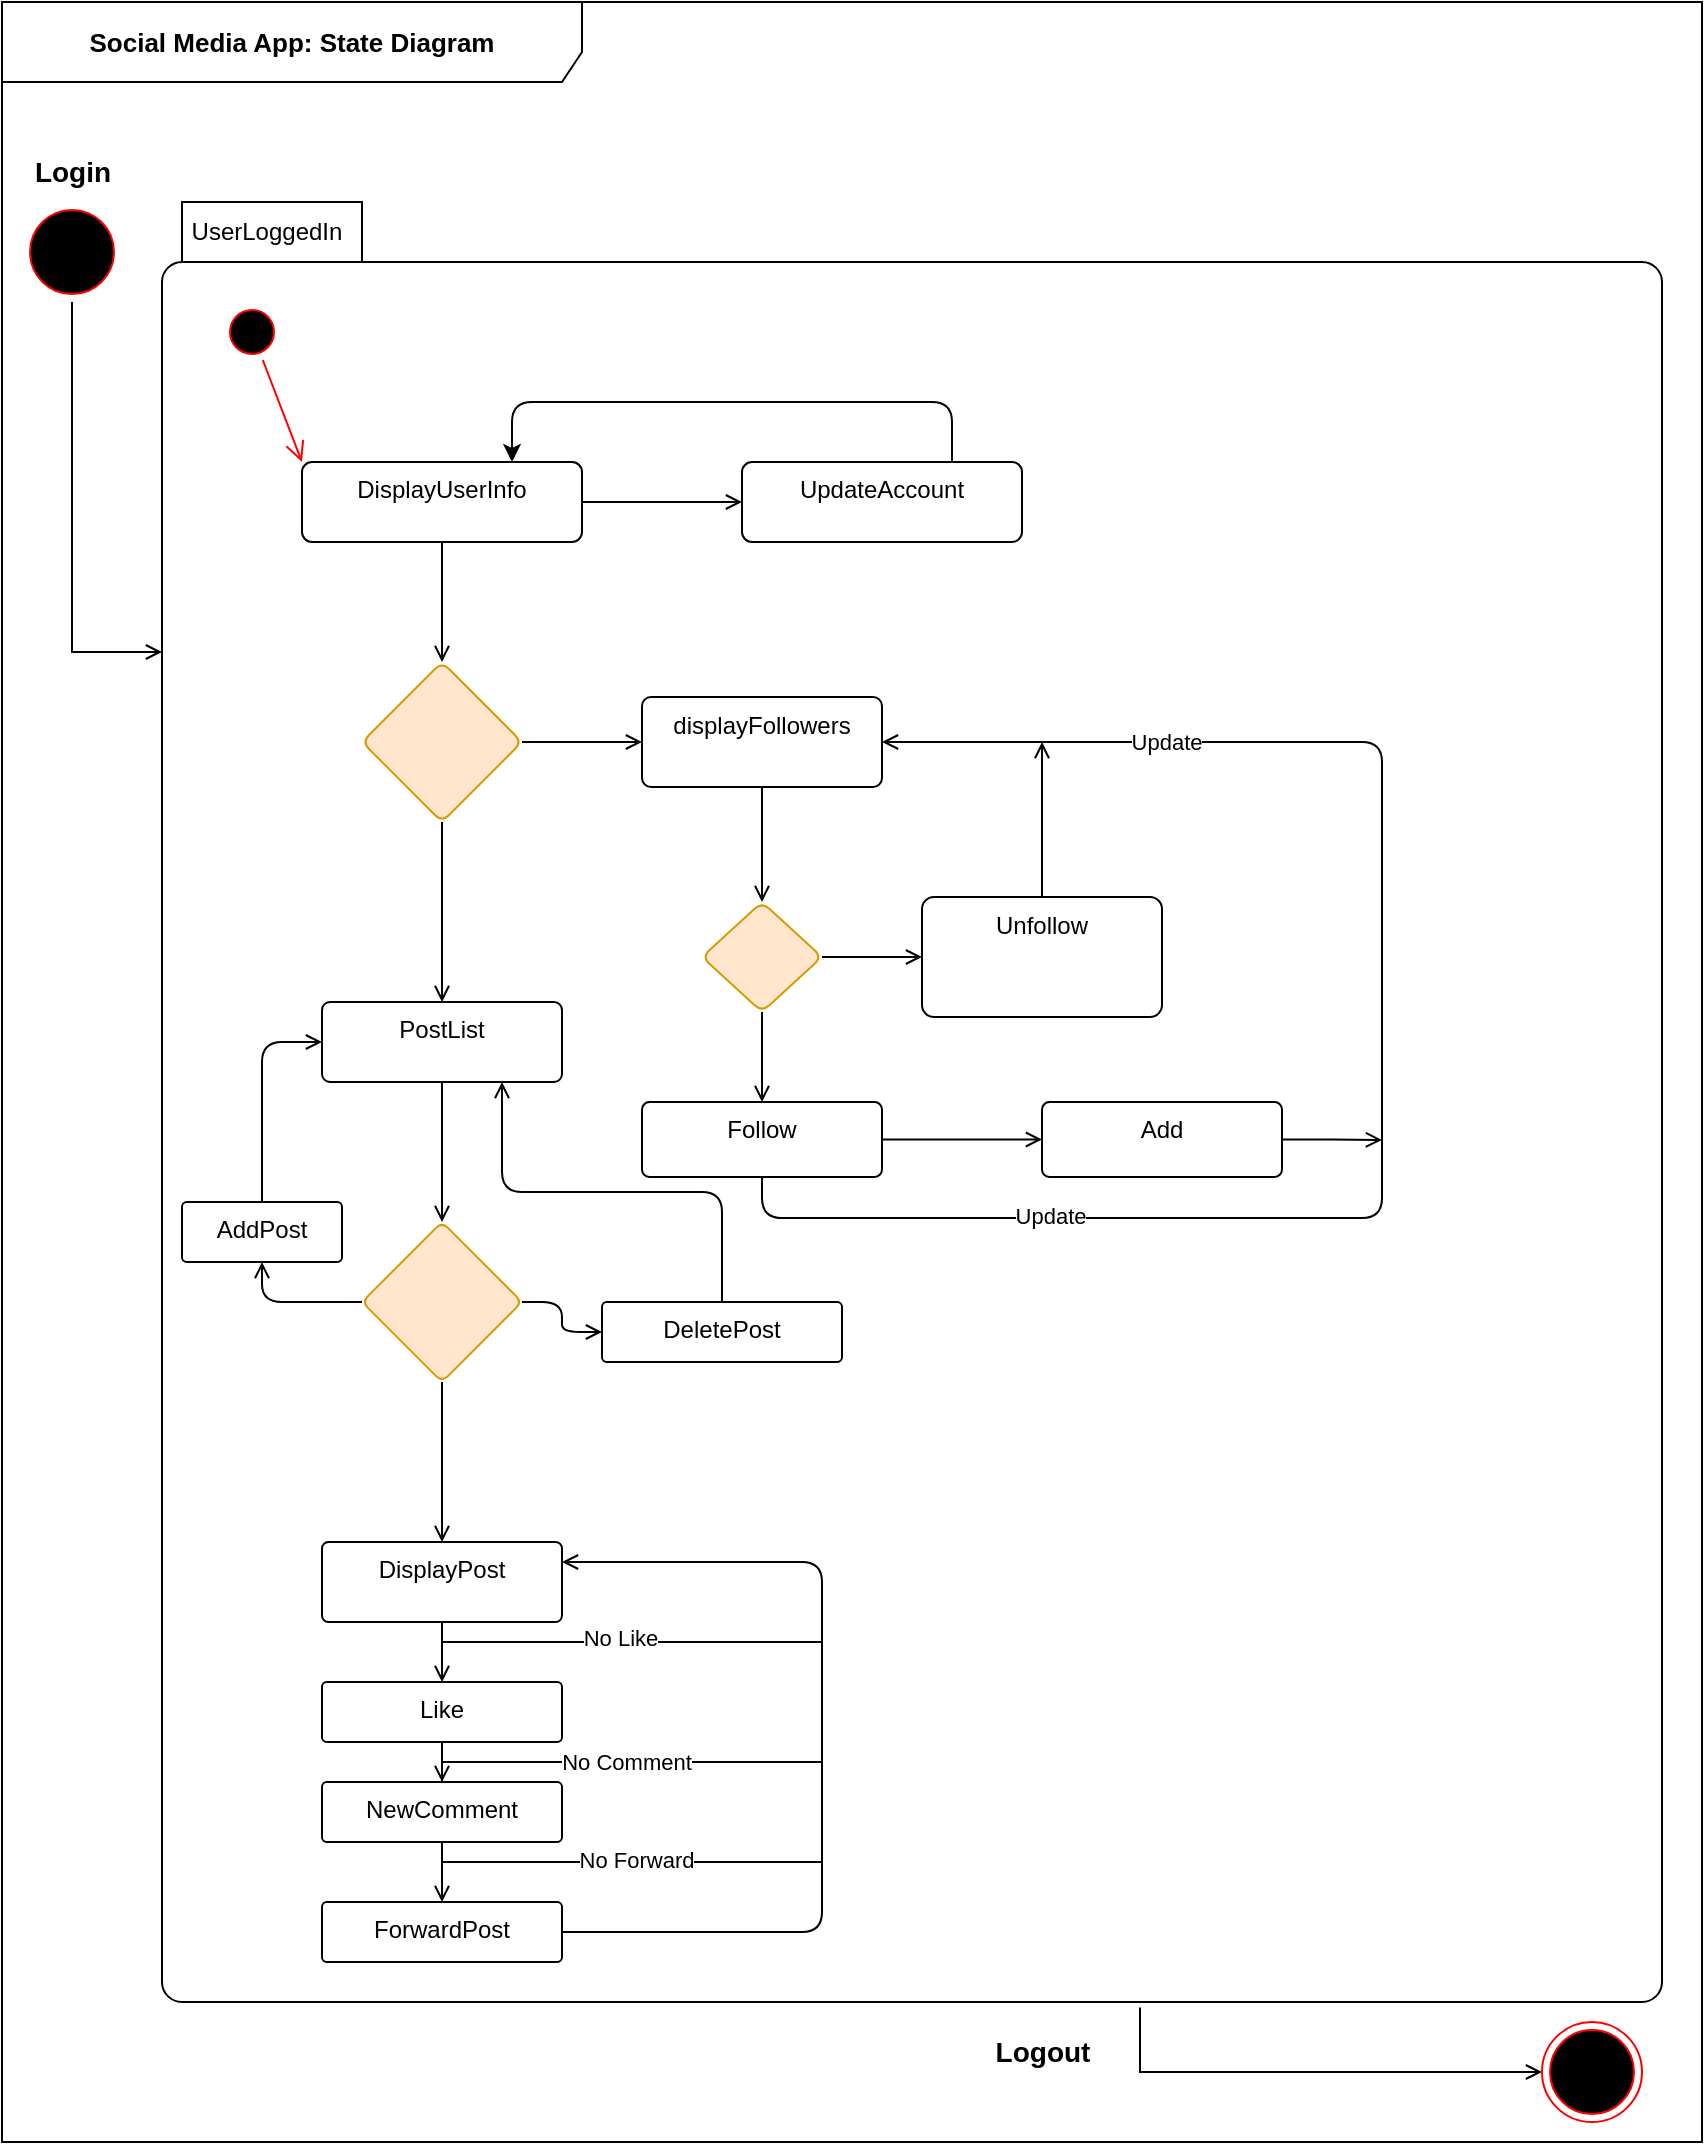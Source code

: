 <mxfile version="22.0.8" type="device">
  <diagram name="Page-1" id="t45h5Vx1E8hnnQfGSe_M">
    <mxGraphModel dx="1219" dy="1100" grid="1" gridSize="10" guides="1" tooltips="1" connect="1" arrows="1" fold="1" page="1" pageScale="1" pageWidth="850" pageHeight="1100" math="0" shadow="0">
      <root>
        <mxCell id="0" />
        <mxCell id="1" parent="0" />
        <mxCell id="5-BZjypIEKcRVEe4DaxC-1" value="&lt;b&gt;&lt;font style=&quot;font-size: 13px;&quot;&gt;Social Media App: State Diagram&lt;/font&gt;&lt;/b&gt;" style="shape=umlFrame;whiteSpace=wrap;html=1;pointerEvents=0;width=290;height=40;" vertex="1" parent="1">
          <mxGeometry width="850" height="1070" as="geometry" />
        </mxCell>
        <mxCell id="5-BZjypIEKcRVEe4DaxC-10" style="edgeStyle=orthogonalEdgeStyle;rounded=0;orthogonalLoop=1;jettySize=auto;html=1;entryX=0;entryY=0.5;entryDx=0;entryDy=0;exitX=0.652;exitY=1.003;exitDx=0;exitDy=0;exitPerimeter=0;endArrow=open;endFill=0;" edge="1" parent="1" source="5-BZjypIEKcRVEe4DaxC-16" target="5-BZjypIEKcRVEe4DaxC-9">
          <mxGeometry relative="1" as="geometry">
            <mxPoint x="435" y="970" as="sourcePoint" />
          </mxGeometry>
        </mxCell>
        <mxCell id="5-BZjypIEKcRVEe4DaxC-5" value="" style="ellipse;html=1;shape=startState;fillColor=#000000;strokeColor=#ff0000;" vertex="1" parent="1">
          <mxGeometry x="10" y="100" width="50" height="50" as="geometry" />
        </mxCell>
        <mxCell id="5-BZjypIEKcRVEe4DaxC-7" value="Login" style="text;html=1;align=center;verticalAlign=middle;resizable=0;points=[];autosize=1;strokeColor=none;fillColor=none;fontStyle=1;fontSize=14;" vertex="1" parent="1">
          <mxGeometry x="5" y="70" width="60" height="30" as="geometry" />
        </mxCell>
        <mxCell id="5-BZjypIEKcRVEe4DaxC-8" style="edgeStyle=orthogonalEdgeStyle;rounded=0;orthogonalLoop=1;jettySize=auto;html=1;exitX=0.5;exitY=1;exitDx=0;exitDy=0;entryX=0;entryY=0;entryDx=0;entryDy=225;entryPerimeter=0;endArrow=open;endFill=0;" edge="1" parent="1" source="5-BZjypIEKcRVEe4DaxC-5" target="5-BZjypIEKcRVEe4DaxC-16">
          <mxGeometry relative="1" as="geometry">
            <mxPoint x="70" y="391.9" as="targetPoint" />
          </mxGeometry>
        </mxCell>
        <mxCell id="5-BZjypIEKcRVEe4DaxC-9" value="" style="ellipse;html=1;shape=endState;fillColor=#000000;strokeColor=#ff0000;" vertex="1" parent="1">
          <mxGeometry x="770" y="1010" width="50" height="50" as="geometry" />
        </mxCell>
        <mxCell id="5-BZjypIEKcRVEe4DaxC-11" value="Logout" style="text;html=1;align=center;verticalAlign=middle;resizable=0;points=[];autosize=1;strokeColor=none;fillColor=none;fontStyle=1;fontSize=14;" vertex="1" parent="1">
          <mxGeometry x="485" y="1010" width="70" height="30" as="geometry" />
        </mxCell>
        <mxCell id="5-BZjypIEKcRVEe4DaxC-16" value="UserLoggedIn" style="shape=folder;align=center;verticalAlign=middle;fontStyle=0;tabWidth=100;tabHeight=30;tabPosition=left;html=1;boundedLbl=1;labelInHeader=1;rounded=1;absoluteArcSize=1;arcSize=10;whiteSpace=wrap;" vertex="1" parent="1">
          <mxGeometry x="80" y="100" width="750" height="900" as="geometry" />
        </mxCell>
        <mxCell id="5-BZjypIEKcRVEe4DaxC-18" value="" style="ellipse;html=1;shape=startState;fillColor=#000000;strokeColor=#ff0000;" vertex="1" parent="1">
          <mxGeometry x="110" y="150" width="30" height="30" as="geometry" />
        </mxCell>
        <mxCell id="5-BZjypIEKcRVEe4DaxC-19" value="" style="html=1;verticalAlign=bottom;endArrow=open;endSize=8;strokeColor=#ff0000;rounded=0;entryX=0;entryY=0;entryDx=0;entryDy=0;" edge="1" source="5-BZjypIEKcRVEe4DaxC-18" parent="1" target="5-BZjypIEKcRVEe4DaxC-20">
          <mxGeometry relative="1" as="geometry">
            <mxPoint x="125" y="240" as="targetPoint" />
          </mxGeometry>
        </mxCell>
        <mxCell id="5-BZjypIEKcRVEe4DaxC-22" value="" style="edgeStyle=orthogonalEdgeStyle;rounded=0;orthogonalLoop=1;jettySize=auto;html=1;endArrow=open;endFill=0;" edge="1" parent="1" source="5-BZjypIEKcRVEe4DaxC-20" target="5-BZjypIEKcRVEe4DaxC-21">
          <mxGeometry relative="1" as="geometry" />
        </mxCell>
        <mxCell id="5-BZjypIEKcRVEe4DaxC-27" value="" style="edgeStyle=orthogonalEdgeStyle;rounded=0;orthogonalLoop=1;jettySize=auto;html=1;endArrow=open;endFill=0;" edge="1" parent="1" source="5-BZjypIEKcRVEe4DaxC-20" target="5-BZjypIEKcRVEe4DaxC-26">
          <mxGeometry relative="1" as="geometry" />
        </mxCell>
        <mxCell id="5-BZjypIEKcRVEe4DaxC-20" value="DisplayUserInfo" style="html=1;align=center;verticalAlign=top;rounded=1;absoluteArcSize=1;arcSize=10;dashed=0;whiteSpace=wrap;" vertex="1" parent="1">
          <mxGeometry x="150" y="230" width="140" height="40" as="geometry" />
        </mxCell>
        <mxCell id="5-BZjypIEKcRVEe4DaxC-23" style="edgeStyle=orthogonalEdgeStyle;rounded=1;orthogonalLoop=1;jettySize=auto;html=1;exitX=0.75;exitY=0;exitDx=0;exitDy=0;entryX=0.75;entryY=0;entryDx=0;entryDy=0;" edge="1" parent="1" source="5-BZjypIEKcRVEe4DaxC-21" target="5-BZjypIEKcRVEe4DaxC-20">
          <mxGeometry relative="1" as="geometry">
            <Array as="points">
              <mxPoint x="475" y="200" />
              <mxPoint x="255" y="200" />
            </Array>
          </mxGeometry>
        </mxCell>
        <mxCell id="5-BZjypIEKcRVEe4DaxC-21" value="UpdateAccount" style="html=1;align=center;verticalAlign=top;rounded=1;absoluteArcSize=1;arcSize=10;dashed=0;whiteSpace=wrap;" vertex="1" parent="1">
          <mxGeometry x="370" y="230" width="140" height="40" as="geometry" />
        </mxCell>
        <mxCell id="5-BZjypIEKcRVEe4DaxC-29" value="" style="edgeStyle=orthogonalEdgeStyle;rounded=0;orthogonalLoop=1;jettySize=auto;html=1;endArrow=open;endFill=0;" edge="1" parent="1" source="5-BZjypIEKcRVEe4DaxC-26" target="5-BZjypIEKcRVEe4DaxC-28">
          <mxGeometry relative="1" as="geometry" />
        </mxCell>
        <mxCell id="5-BZjypIEKcRVEe4DaxC-45" value="" style="edgeStyle=orthogonalEdgeStyle;rounded=0;orthogonalLoop=1;jettySize=auto;html=1;endArrow=open;endFill=0;" edge="1" parent="1" source="5-BZjypIEKcRVEe4DaxC-26" target="5-BZjypIEKcRVEe4DaxC-44">
          <mxGeometry relative="1" as="geometry" />
        </mxCell>
        <mxCell id="5-BZjypIEKcRVEe4DaxC-26" value="" style="rhombus;whiteSpace=wrap;html=1;verticalAlign=top;rounded=1;arcSize=10;dashed=0;fillColor=#ffe6cc;strokeColor=#d79b00;" vertex="1" parent="1">
          <mxGeometry x="180" y="330" width="80" height="80" as="geometry" />
        </mxCell>
        <mxCell id="5-BZjypIEKcRVEe4DaxC-31" value="" style="edgeStyle=orthogonalEdgeStyle;rounded=0;orthogonalLoop=1;jettySize=auto;html=1;endArrow=open;endFill=0;" edge="1" parent="1" source="5-BZjypIEKcRVEe4DaxC-28" target="5-BZjypIEKcRVEe4DaxC-30">
          <mxGeometry relative="1" as="geometry" />
        </mxCell>
        <mxCell id="5-BZjypIEKcRVEe4DaxC-28" value="displayFollowers" style="whiteSpace=wrap;html=1;verticalAlign=top;rounded=1;arcSize=10;dashed=0;" vertex="1" parent="1">
          <mxGeometry x="320" y="347.5" width="120" height="45" as="geometry" />
        </mxCell>
        <mxCell id="5-BZjypIEKcRVEe4DaxC-33" value="" style="edgeStyle=orthogonalEdgeStyle;rounded=0;orthogonalLoop=1;jettySize=auto;html=1;endArrow=open;endFill=0;" edge="1" parent="1" source="5-BZjypIEKcRVEe4DaxC-30" target="5-BZjypIEKcRVEe4DaxC-32">
          <mxGeometry relative="1" as="geometry" />
        </mxCell>
        <mxCell id="5-BZjypIEKcRVEe4DaxC-35" value="" style="edgeStyle=orthogonalEdgeStyle;rounded=0;orthogonalLoop=1;jettySize=auto;html=1;endArrow=open;endFill=0;" edge="1" parent="1" source="5-BZjypIEKcRVEe4DaxC-30" target="5-BZjypIEKcRVEe4DaxC-34">
          <mxGeometry relative="1" as="geometry" />
        </mxCell>
        <mxCell id="5-BZjypIEKcRVEe4DaxC-30" value="" style="rhombus;whiteSpace=wrap;html=1;verticalAlign=top;rounded=1;arcSize=10;dashed=0;fillColor=#ffe6cc;strokeColor=#d79b00;" vertex="1" parent="1">
          <mxGeometry x="350" y="450" width="60" height="55" as="geometry" />
        </mxCell>
        <mxCell id="5-BZjypIEKcRVEe4DaxC-42" style="edgeStyle=orthogonalEdgeStyle;rounded=0;orthogonalLoop=1;jettySize=auto;html=1;exitX=0.5;exitY=0;exitDx=0;exitDy=0;endArrow=open;endFill=0;" edge="1" parent="1" source="5-BZjypIEKcRVEe4DaxC-32">
          <mxGeometry relative="1" as="geometry">
            <mxPoint x="520" y="370" as="targetPoint" />
          </mxGeometry>
        </mxCell>
        <mxCell id="5-BZjypIEKcRVEe4DaxC-32" value="Unfollow" style="whiteSpace=wrap;html=1;verticalAlign=top;rounded=1;arcSize=10;dashed=0;" vertex="1" parent="1">
          <mxGeometry x="460" y="447.5" width="120" height="60" as="geometry" />
        </mxCell>
        <mxCell id="5-BZjypIEKcRVEe4DaxC-37" value="" style="edgeStyle=orthogonalEdgeStyle;rounded=0;orthogonalLoop=1;jettySize=auto;html=1;endArrow=open;endFill=0;" edge="1" parent="1" source="5-BZjypIEKcRVEe4DaxC-34" target="5-BZjypIEKcRVEe4DaxC-36">
          <mxGeometry relative="1" as="geometry" />
        </mxCell>
        <mxCell id="5-BZjypIEKcRVEe4DaxC-38" style="edgeStyle=orthogonalEdgeStyle;rounded=1;orthogonalLoop=1;jettySize=auto;html=1;exitX=0.5;exitY=1;exitDx=0;exitDy=0;entryX=1;entryY=0.5;entryDx=0;entryDy=0;endArrow=open;endFill=0;" edge="1" parent="1" source="5-BZjypIEKcRVEe4DaxC-34" target="5-BZjypIEKcRVEe4DaxC-28">
          <mxGeometry relative="1" as="geometry">
            <Array as="points">
              <mxPoint x="380" y="608" />
              <mxPoint x="690" y="608" />
              <mxPoint x="690" y="370" />
            </Array>
          </mxGeometry>
        </mxCell>
        <mxCell id="5-BZjypIEKcRVEe4DaxC-39" value="Update" style="edgeLabel;html=1;align=center;verticalAlign=middle;resizable=0;points=[];" vertex="1" connectable="0" parent="5-BZjypIEKcRVEe4DaxC-38">
          <mxGeometry x="-0.598" y="1" relative="1" as="geometry">
            <mxPoint as="offset" />
          </mxGeometry>
        </mxCell>
        <mxCell id="5-BZjypIEKcRVEe4DaxC-43" value="Update" style="edgeLabel;html=1;align=center;verticalAlign=middle;resizable=0;points=[];" vertex="1" connectable="0" parent="5-BZjypIEKcRVEe4DaxC-38">
          <mxGeometry x="0.653" relative="1" as="geometry">
            <mxPoint as="offset" />
          </mxGeometry>
        </mxCell>
        <mxCell id="5-BZjypIEKcRVEe4DaxC-34" value="Follow" style="whiteSpace=wrap;html=1;verticalAlign=top;rounded=1;arcSize=10;dashed=0;" vertex="1" parent="1">
          <mxGeometry x="320" y="550" width="120" height="37.5" as="geometry" />
        </mxCell>
        <mxCell id="5-BZjypIEKcRVEe4DaxC-41" style="edgeStyle=orthogonalEdgeStyle;rounded=0;orthogonalLoop=1;jettySize=auto;html=1;exitX=1;exitY=0.5;exitDx=0;exitDy=0;endArrow=open;endFill=0;" edge="1" parent="1" source="5-BZjypIEKcRVEe4DaxC-36">
          <mxGeometry relative="1" as="geometry">
            <mxPoint x="690" y="569" as="targetPoint" />
          </mxGeometry>
        </mxCell>
        <mxCell id="5-BZjypIEKcRVEe4DaxC-36" value="Add" style="whiteSpace=wrap;html=1;verticalAlign=top;rounded=1;arcSize=10;dashed=0;" vertex="1" parent="1">
          <mxGeometry x="520" y="550" width="120" height="37.5" as="geometry" />
        </mxCell>
        <mxCell id="5-BZjypIEKcRVEe4DaxC-47" value="" style="edgeStyle=orthogonalEdgeStyle;rounded=0;orthogonalLoop=1;jettySize=auto;html=1;endArrow=open;endFill=0;" edge="1" parent="1" source="5-BZjypIEKcRVEe4DaxC-44" target="5-BZjypIEKcRVEe4DaxC-46">
          <mxGeometry relative="1" as="geometry" />
        </mxCell>
        <mxCell id="5-BZjypIEKcRVEe4DaxC-44" value="PostList" style="whiteSpace=wrap;html=1;verticalAlign=top;rounded=1;arcSize=10;dashed=0;" vertex="1" parent="1">
          <mxGeometry x="160" y="500" width="120" height="40" as="geometry" />
        </mxCell>
        <mxCell id="5-BZjypIEKcRVEe4DaxC-51" style="edgeStyle=orthogonalEdgeStyle;rounded=1;orthogonalLoop=1;jettySize=auto;html=1;exitX=0;exitY=0.5;exitDx=0;exitDy=0;entryX=0.5;entryY=1;entryDx=0;entryDy=0;endArrow=open;endFill=0;" edge="1" parent="1" source="5-BZjypIEKcRVEe4DaxC-46" target="5-BZjypIEKcRVEe4DaxC-48">
          <mxGeometry relative="1" as="geometry" />
        </mxCell>
        <mxCell id="5-BZjypIEKcRVEe4DaxC-53" value="" style="edgeStyle=orthogonalEdgeStyle;rounded=1;orthogonalLoop=1;jettySize=auto;html=1;endArrow=open;endFill=0;" edge="1" parent="1" source="5-BZjypIEKcRVEe4DaxC-46" target="5-BZjypIEKcRVEe4DaxC-52">
          <mxGeometry relative="1" as="geometry" />
        </mxCell>
        <mxCell id="5-BZjypIEKcRVEe4DaxC-57" value="" style="edgeStyle=orthogonalEdgeStyle;rounded=0;orthogonalLoop=1;jettySize=auto;html=1;endArrow=open;endFill=0;" edge="1" parent="1" source="5-BZjypIEKcRVEe4DaxC-46" target="5-BZjypIEKcRVEe4DaxC-56">
          <mxGeometry relative="1" as="geometry" />
        </mxCell>
        <mxCell id="5-BZjypIEKcRVEe4DaxC-46" value="" style="rhombus;whiteSpace=wrap;html=1;verticalAlign=top;rounded=1;arcSize=8;dashed=0;fillColor=#ffe6cc;strokeColor=#d79b00;" vertex="1" parent="1">
          <mxGeometry x="180" y="610" width="80" height="80" as="geometry" />
        </mxCell>
        <mxCell id="5-BZjypIEKcRVEe4DaxC-48" value="AddPost" style="whiteSpace=wrap;html=1;verticalAlign=top;rounded=1;arcSize=8;dashed=0;" vertex="1" parent="1">
          <mxGeometry x="90" y="600" width="80" height="30" as="geometry" />
        </mxCell>
        <mxCell id="5-BZjypIEKcRVEe4DaxC-50" style="edgeStyle=orthogonalEdgeStyle;rounded=1;orthogonalLoop=1;jettySize=auto;html=1;entryX=0;entryY=0.5;entryDx=0;entryDy=0;endArrow=open;endFill=0;" edge="1" parent="1" source="5-BZjypIEKcRVEe4DaxC-48" target="5-BZjypIEKcRVEe4DaxC-44">
          <mxGeometry relative="1" as="geometry" />
        </mxCell>
        <mxCell id="5-BZjypIEKcRVEe4DaxC-54" style="edgeStyle=orthogonalEdgeStyle;rounded=1;orthogonalLoop=1;jettySize=auto;html=1;exitX=0.5;exitY=0;exitDx=0;exitDy=0;entryX=0.75;entryY=1;entryDx=0;entryDy=0;endArrow=open;endFill=0;" edge="1" parent="1" source="5-BZjypIEKcRVEe4DaxC-52" target="5-BZjypIEKcRVEe4DaxC-44">
          <mxGeometry relative="1" as="geometry" />
        </mxCell>
        <mxCell id="5-BZjypIEKcRVEe4DaxC-52" value="DeletePost" style="whiteSpace=wrap;html=1;verticalAlign=top;rounded=1;arcSize=8;dashed=0;" vertex="1" parent="1">
          <mxGeometry x="300" y="650" width="120" height="30" as="geometry" />
        </mxCell>
        <mxCell id="5-BZjypIEKcRVEe4DaxC-59" value="" style="edgeStyle=orthogonalEdgeStyle;rounded=0;orthogonalLoop=1;jettySize=auto;html=1;endArrow=open;endFill=0;" edge="1" parent="1" source="5-BZjypIEKcRVEe4DaxC-56" target="5-BZjypIEKcRVEe4DaxC-58">
          <mxGeometry relative="1" as="geometry" />
        </mxCell>
        <mxCell id="5-BZjypIEKcRVEe4DaxC-56" value="DisplayPost" style="whiteSpace=wrap;html=1;verticalAlign=top;rounded=1;arcSize=8;dashed=0;" vertex="1" parent="1">
          <mxGeometry x="160" y="770" width="120" height="40" as="geometry" />
        </mxCell>
        <mxCell id="5-BZjypIEKcRVEe4DaxC-61" value="" style="edgeStyle=orthogonalEdgeStyle;rounded=0;orthogonalLoop=1;jettySize=auto;html=1;endArrow=open;endFill=0;" edge="1" parent="1" source="5-BZjypIEKcRVEe4DaxC-58" target="5-BZjypIEKcRVEe4DaxC-60">
          <mxGeometry relative="1" as="geometry" />
        </mxCell>
        <mxCell id="5-BZjypIEKcRVEe4DaxC-58" value="Like" style="whiteSpace=wrap;html=1;verticalAlign=top;rounded=1;arcSize=8;dashed=0;" vertex="1" parent="1">
          <mxGeometry x="160" y="840" width="120" height="30" as="geometry" />
        </mxCell>
        <mxCell id="5-BZjypIEKcRVEe4DaxC-63" value="" style="edgeStyle=orthogonalEdgeStyle;rounded=0;orthogonalLoop=1;jettySize=auto;html=1;endArrow=open;endFill=0;" edge="1" parent="1" source="5-BZjypIEKcRVEe4DaxC-60" target="5-BZjypIEKcRVEe4DaxC-62">
          <mxGeometry relative="1" as="geometry" />
        </mxCell>
        <mxCell id="5-BZjypIEKcRVEe4DaxC-60" value="NewComment" style="whiteSpace=wrap;html=1;verticalAlign=top;rounded=1;arcSize=8;dashed=0;" vertex="1" parent="1">
          <mxGeometry x="160" y="890" width="120" height="30" as="geometry" />
        </mxCell>
        <mxCell id="5-BZjypIEKcRVEe4DaxC-64" style="edgeStyle=orthogonalEdgeStyle;rounded=1;orthogonalLoop=1;jettySize=auto;html=1;exitX=1;exitY=0.5;exitDx=0;exitDy=0;entryX=1;entryY=0.25;entryDx=0;entryDy=0;endArrow=open;endFill=0;" edge="1" parent="1" source="5-BZjypIEKcRVEe4DaxC-62" target="5-BZjypIEKcRVEe4DaxC-56">
          <mxGeometry relative="1" as="geometry">
            <Array as="points">
              <mxPoint x="410" y="965" />
              <mxPoint x="410" y="780" />
            </Array>
          </mxGeometry>
        </mxCell>
        <mxCell id="5-BZjypIEKcRVEe4DaxC-62" value="ForwardPost" style="whiteSpace=wrap;html=1;verticalAlign=top;rounded=1;arcSize=8;dashed=0;" vertex="1" parent="1">
          <mxGeometry x="160" y="950" width="120" height="30" as="geometry" />
        </mxCell>
        <mxCell id="5-BZjypIEKcRVEe4DaxC-65" value="" style="endArrow=none;html=1;rounded=0;" edge="1" parent="1">
          <mxGeometry width="50" height="50" relative="1" as="geometry">
            <mxPoint x="220" y="820" as="sourcePoint" />
            <mxPoint x="410" y="820" as="targetPoint" />
          </mxGeometry>
        </mxCell>
        <mxCell id="5-BZjypIEKcRVEe4DaxC-66" value="No Like" style="edgeLabel;html=1;align=center;verticalAlign=middle;resizable=0;points=[];" vertex="1" connectable="0" parent="5-BZjypIEKcRVEe4DaxC-65">
          <mxGeometry x="-0.063" y="2" relative="1" as="geometry">
            <mxPoint as="offset" />
          </mxGeometry>
        </mxCell>
        <mxCell id="5-BZjypIEKcRVEe4DaxC-72" value="" style="endArrow=none;html=1;rounded=0;" edge="1" parent="1">
          <mxGeometry width="50" height="50" relative="1" as="geometry">
            <mxPoint x="220" y="880" as="sourcePoint" />
            <mxPoint x="410" y="880" as="targetPoint" />
          </mxGeometry>
        </mxCell>
        <mxCell id="5-BZjypIEKcRVEe4DaxC-73" value="No Comment" style="edgeLabel;html=1;align=center;verticalAlign=middle;resizable=0;points=[];" vertex="1" connectable="0" parent="5-BZjypIEKcRVEe4DaxC-72">
          <mxGeometry x="-0.032" relative="1" as="geometry">
            <mxPoint as="offset" />
          </mxGeometry>
        </mxCell>
        <mxCell id="5-BZjypIEKcRVEe4DaxC-74" value="" style="endArrow=none;html=1;rounded=0;" edge="1" parent="1">
          <mxGeometry width="50" height="50" relative="1" as="geometry">
            <mxPoint x="220" y="930" as="sourcePoint" />
            <mxPoint x="410" y="930" as="targetPoint" />
          </mxGeometry>
        </mxCell>
        <mxCell id="5-BZjypIEKcRVEe4DaxC-75" value="No Forward" style="edgeLabel;html=1;align=center;verticalAlign=middle;resizable=0;points=[];" vertex="1" connectable="0" parent="5-BZjypIEKcRVEe4DaxC-74">
          <mxGeometry x="0.021" y="1" relative="1" as="geometry">
            <mxPoint as="offset" />
          </mxGeometry>
        </mxCell>
      </root>
    </mxGraphModel>
  </diagram>
</mxfile>
